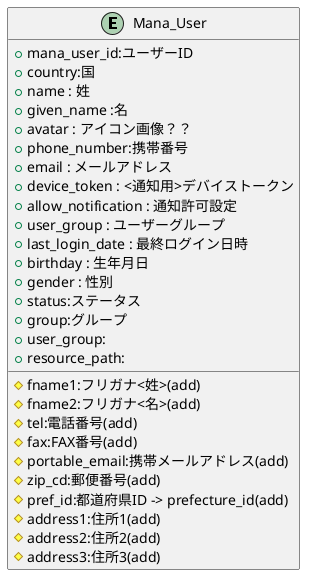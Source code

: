 @startuml

entity "Mana_User" {
    + mana_user_id:ユーザーID
    + country:国
    + name : 姓
    + given_name :名
    # fname1:フリガナ<姓>(add)
    # fname2:フリガナ<名>(add)
    + avatar : アイコン画像？？
    # tel:電話番号(add)
    # fax:FAX番号(add)
    + phone_number:携帯番号
    + email : メールアドレス
    # portable_email:携帯メールアドレス(add)
    + device_token : <通知用>デバイストークン
    + allow_notification : 通知許可設定
    + user_group : ユーザーグループ
    + last_login_date : 最終ログイン日時
    + birthday : 生年月日
    + gender : 性別
    + status:ステータス
    + group:グループ
    + user_group:
    + resource_path:
    # zip_cd:郵便番号(add)
    # pref_id:都道府県ID -> prefecture_id(add)
    # address1:住所1(add)
    # address2:住所2(add)
    # address3:住所3(add)
}

@enduml
